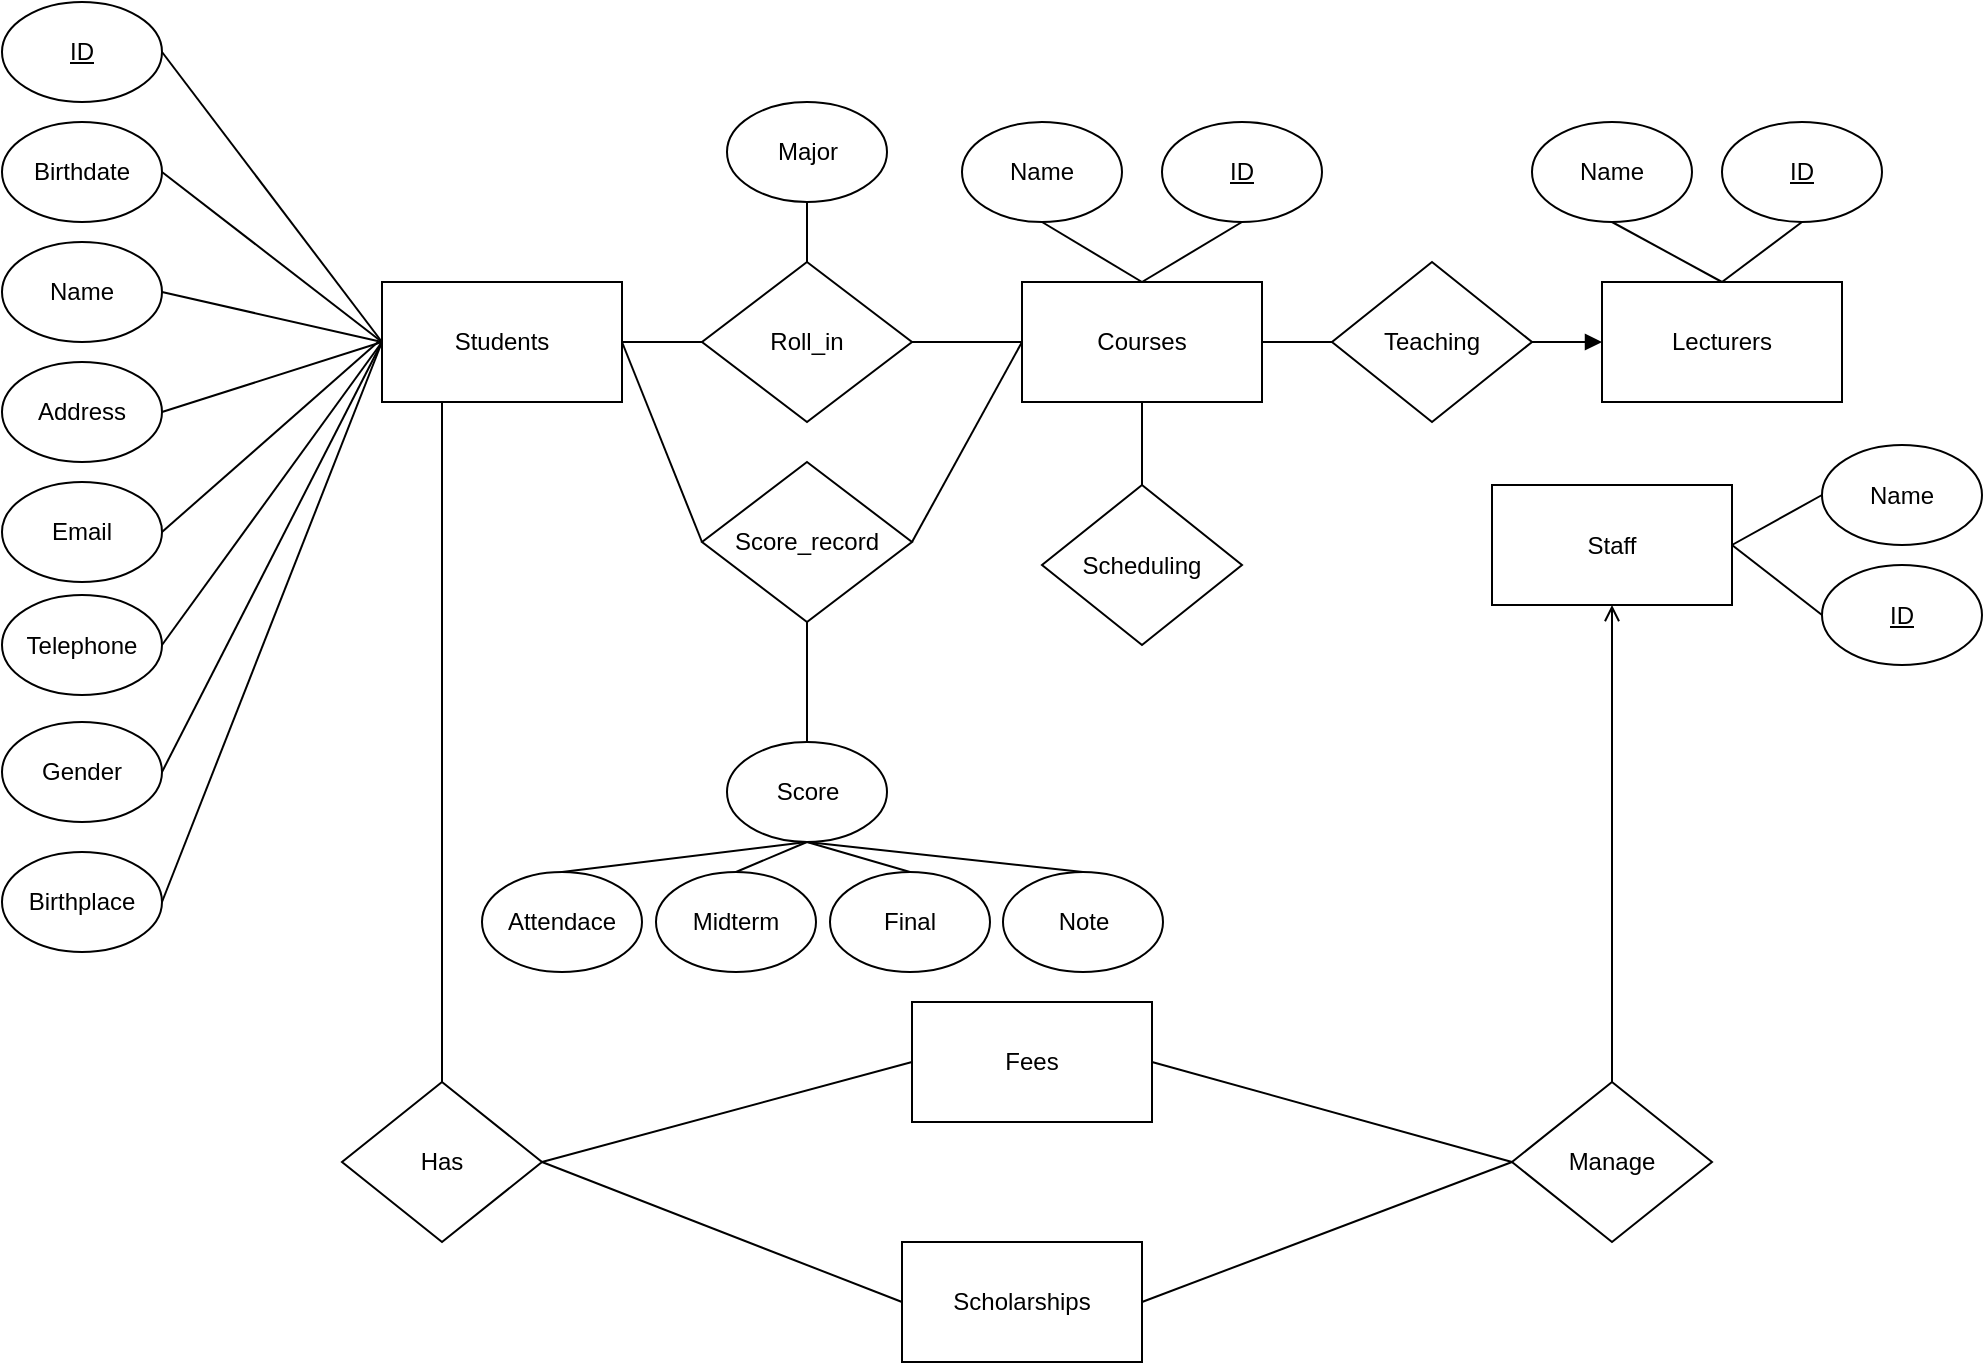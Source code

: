 <mxfile version="10.7.5" type="device"><diagram id="VtIDdDY0OA9iTysN6Mvg" name="Page-1"><mxGraphModel dx="1690" dy="1694" grid="1" gridSize="10" guides="1" tooltips="1" connect="1" arrows="1" fold="1" page="1" pageScale="1" pageWidth="850" pageHeight="1100" math="0" shadow="0"><root><mxCell id="0"/><mxCell id="1" parent="0"/><mxCell id="YmMATUu3jop5N4V1wkjC-1" value="Students" style="rounded=0;whiteSpace=wrap;html=1;" vertex="1" parent="1"><mxGeometry x="100" y="90" width="120" height="60" as="geometry"/></mxCell><mxCell id="YmMATUu3jop5N4V1wkjC-2" value="Courses" style="rounded=0;whiteSpace=wrap;html=1;" vertex="1" parent="1"><mxGeometry x="420" y="90" width="120" height="60" as="geometry"/></mxCell><mxCell id="YmMATUu3jop5N4V1wkjC-4" value="Score_record" style="rhombus;whiteSpace=wrap;html=1;" vertex="1" parent="1"><mxGeometry x="260" y="180" width="105" height="80" as="geometry"/></mxCell><mxCell id="YmMATUu3jop5N4V1wkjC-5" value="Roll_in" style="rhombus;whiteSpace=wrap;html=1;" vertex="1" parent="1"><mxGeometry x="260" y="80" width="105" height="80" as="geometry"/></mxCell><mxCell id="YmMATUu3jop5N4V1wkjC-6" value="Lecturers" style="rounded=0;whiteSpace=wrap;html=1;" vertex="1" parent="1"><mxGeometry x="710" y="90" width="120" height="60" as="geometry"/></mxCell><mxCell id="YmMATUu3jop5N4V1wkjC-7" value="Staff" style="rounded=0;whiteSpace=wrap;html=1;" vertex="1" parent="1"><mxGeometry x="655" y="191.5" width="120" height="60" as="geometry"/></mxCell><mxCell id="YmMATUu3jop5N4V1wkjC-10" value="Scheduling" style="rhombus;whiteSpace=wrap;html=1;" vertex="1" parent="1"><mxGeometry x="430" y="191.5" width="100" height="80" as="geometry"/></mxCell><mxCell id="YmMATUu3jop5N4V1wkjC-11" value="Fees" style="rounded=0;whiteSpace=wrap;html=1;" vertex="1" parent="1"><mxGeometry x="365" y="450" width="120" height="60" as="geometry"/></mxCell><mxCell id="YmMATUu3jop5N4V1wkjC-12" value="Has" style="rhombus;whiteSpace=wrap;html=1;" vertex="1" parent="1"><mxGeometry x="80" y="490" width="100" height="80" as="geometry"/></mxCell><mxCell id="YmMATUu3jop5N4V1wkjC-13" value="Manage" style="rhombus;whiteSpace=wrap;html=1;" vertex="1" parent="1"><mxGeometry x="665" y="490" width="100" height="80" as="geometry"/></mxCell><mxCell id="YmMATUu3jop5N4V1wkjC-14" value="&lt;div&gt;Scholarships&lt;/div&gt;" style="rounded=0;whiteSpace=wrap;html=1;" vertex="1" parent="1"><mxGeometry x="360" y="570" width="120" height="60" as="geometry"/></mxCell><mxCell id="YmMATUu3jop5N4V1wkjC-17" value="&lt;u&gt;ID&lt;/u&gt;" style="ellipse;whiteSpace=wrap;html=1;gradientColor=none;" vertex="1" parent="1"><mxGeometry x="-90" y="-50" width="80" height="50" as="geometry"/></mxCell><mxCell id="YmMATUu3jop5N4V1wkjC-18" value="Name" style="ellipse;whiteSpace=wrap;html=1;gradientColor=none;" vertex="1" parent="1"><mxGeometry x="-90" y="70" width="80" height="50" as="geometry"/></mxCell><mxCell id="YmMATUu3jop5N4V1wkjC-19" value="Birthdate" style="ellipse;whiteSpace=wrap;html=1;gradientColor=none;" vertex="1" parent="1"><mxGeometry x="-90" y="10" width="80" height="50" as="geometry"/></mxCell><mxCell id="YmMATUu3jop5N4V1wkjC-20" value="Gender" style="ellipse;whiteSpace=wrap;html=1;gradientColor=none;" vertex="1" parent="1"><mxGeometry x="-90" y="310" width="80" height="50" as="geometry"/></mxCell><mxCell id="YmMATUu3jop5N4V1wkjC-21" value="Birthplace" style="ellipse;whiteSpace=wrap;html=1;gradientColor=none;" vertex="1" parent="1"><mxGeometry x="-90" y="375" width="80" height="50" as="geometry"/></mxCell><mxCell id="YmMATUu3jop5N4V1wkjC-22" value="Address" style="ellipse;whiteSpace=wrap;html=1;gradientColor=none;" vertex="1" parent="1"><mxGeometry x="-90" y="130" width="80" height="50" as="geometry"/></mxCell><mxCell id="YmMATUu3jop5N4V1wkjC-23" value="Telephone" style="ellipse;whiteSpace=wrap;html=1;gradientColor=none;" vertex="1" parent="1"><mxGeometry x="-90" y="246.5" width="80" height="50" as="geometry"/></mxCell><mxCell id="YmMATUu3jop5N4V1wkjC-24" value="&lt;div&gt;Email&lt;/div&gt;" style="ellipse;whiteSpace=wrap;html=1;gradientColor=none;" vertex="1" parent="1"><mxGeometry x="-90" y="190" width="80" height="50" as="geometry"/></mxCell><mxCell id="YmMATUu3jop5N4V1wkjC-25" value="" style="endArrow=none;html=1;exitX=1;exitY=0.5;exitDx=0;exitDy=0;entryX=0;entryY=0.5;entryDx=0;entryDy=0;" edge="1" parent="1" source="YmMATUu3jop5N4V1wkjC-17" target="YmMATUu3jop5N4V1wkjC-1"><mxGeometry width="50" height="50" relative="1" as="geometry"><mxPoint x="20" y="240" as="sourcePoint"/><mxPoint x="70" y="190" as="targetPoint"/></mxGeometry></mxCell><mxCell id="YmMATUu3jop5N4V1wkjC-26" value="" style="endArrow=none;html=1;exitX=1;exitY=0.5;exitDx=0;exitDy=0;" edge="1" parent="1" source="YmMATUu3jop5N4V1wkjC-19"><mxGeometry width="50" height="50" relative="1" as="geometry"><mxPoint y="-15" as="sourcePoint"/><mxPoint x="100" y="120" as="targetPoint"/></mxGeometry></mxCell><mxCell id="YmMATUu3jop5N4V1wkjC-27" value="" style="endArrow=none;html=1;exitX=1;exitY=0.5;exitDx=0;exitDy=0;" edge="1" parent="1" source="YmMATUu3jop5N4V1wkjC-18"><mxGeometry width="50" height="50" relative="1" as="geometry"><mxPoint y="45" as="sourcePoint"/><mxPoint x="100" y="120" as="targetPoint"/></mxGeometry></mxCell><mxCell id="YmMATUu3jop5N4V1wkjC-28" value="" style="endArrow=none;html=1;exitX=1;exitY=0.5;exitDx=0;exitDy=0;" edge="1" parent="1" source="YmMATUu3jop5N4V1wkjC-22"><mxGeometry width="50" height="50" relative="1" as="geometry"><mxPoint y="105" as="sourcePoint"/><mxPoint x="100" y="120" as="targetPoint"/></mxGeometry></mxCell><mxCell id="YmMATUu3jop5N4V1wkjC-29" value="" style="endArrow=none;html=1;exitX=1;exitY=0.5;exitDx=0;exitDy=0;" edge="1" parent="1" source="YmMATUu3jop5N4V1wkjC-24"><mxGeometry width="50" height="50" relative="1" as="geometry"><mxPoint y="165" as="sourcePoint"/><mxPoint x="98" y="120" as="targetPoint"/></mxGeometry></mxCell><mxCell id="YmMATUu3jop5N4V1wkjC-30" value="" style="endArrow=none;html=1;exitX=1;exitY=0.5;exitDx=0;exitDy=0;entryX=0;entryY=0.5;entryDx=0;entryDy=0;" edge="1" parent="1" source="YmMATUu3jop5N4V1wkjC-23" target="YmMATUu3jop5N4V1wkjC-1"><mxGeometry width="50" height="50" relative="1" as="geometry"><mxPoint x="10" y="175" as="sourcePoint"/><mxPoint x="130" y="150" as="targetPoint"/></mxGeometry></mxCell><mxCell id="YmMATUu3jop5N4V1wkjC-31" value="" style="endArrow=none;html=1;exitX=1;exitY=0.5;exitDx=0;exitDy=0;entryX=0;entryY=0.5;entryDx=0;entryDy=0;" edge="1" parent="1" source="YmMATUu3jop5N4V1wkjC-20" target="YmMATUu3jop5N4V1wkjC-1"><mxGeometry width="50" height="50" relative="1" as="geometry"><mxPoint x="20" y="185" as="sourcePoint"/><mxPoint x="140" y="160" as="targetPoint"/></mxGeometry></mxCell><mxCell id="YmMATUu3jop5N4V1wkjC-32" value="" style="endArrow=none;html=1;exitX=1;exitY=0.5;exitDx=0;exitDy=0;entryX=0;entryY=0.5;entryDx=0;entryDy=0;" edge="1" parent="1" source="YmMATUu3jop5N4V1wkjC-21" target="YmMATUu3jop5N4V1wkjC-1"><mxGeometry width="50" height="50" relative="1" as="geometry"><mxPoint x="30" y="195" as="sourcePoint"/><mxPoint x="150" y="170" as="targetPoint"/></mxGeometry></mxCell><mxCell id="YmMATUu3jop5N4V1wkjC-33" value="" style="endArrow=none;html=1;exitX=1;exitY=0.5;exitDx=0;exitDy=0;entryX=0;entryY=0.5;entryDx=0;entryDy=0;" edge="1" parent="1" source="YmMATUu3jop5N4V1wkjC-1" target="YmMATUu3jop5N4V1wkjC-5"><mxGeometry width="50" height="50" relative="1" as="geometry"><mxPoint x="150" y="260" as="sourcePoint"/><mxPoint x="200" y="210" as="targetPoint"/></mxGeometry></mxCell><mxCell id="YmMATUu3jop5N4V1wkjC-34" value="" style="endArrow=none;html=1;entryX=0;entryY=0.5;entryDx=0;entryDy=0;exitX=1;exitY=0.5;exitDx=0;exitDy=0;" edge="1" parent="1" source="YmMATUu3jop5N4V1wkjC-5" target="YmMATUu3jop5N4V1wkjC-2"><mxGeometry width="50" height="50" relative="1" as="geometry"><mxPoint x="-90" y="620" as="sourcePoint"/><mxPoint x="-40" y="570" as="targetPoint"/></mxGeometry></mxCell><mxCell id="YmMATUu3jop5N4V1wkjC-36" value="Score" style="ellipse;whiteSpace=wrap;html=1;gradientColor=none;" vertex="1" parent="1"><mxGeometry x="272.5" y="320" width="80" height="50" as="geometry"/></mxCell><mxCell id="YmMATUu3jop5N4V1wkjC-37" value="" style="endArrow=none;html=1;entryX=0.5;entryY=0;entryDx=0;entryDy=0;exitX=0.5;exitY=1;exitDx=0;exitDy=0;" edge="1" parent="1" source="YmMATUu3jop5N4V1wkjC-4" target="YmMATUu3jop5N4V1wkjC-36"><mxGeometry width="50" height="50" relative="1" as="geometry"><mxPoint x="-90" y="620" as="sourcePoint"/><mxPoint x="-40" y="570" as="targetPoint"/></mxGeometry></mxCell><mxCell id="YmMATUu3jop5N4V1wkjC-38" value="" style="endArrow=none;html=1;entryX=1;entryY=0.5;entryDx=0;entryDy=0;exitX=0;exitY=0.5;exitDx=0;exitDy=0;" edge="1" parent="1" source="YmMATUu3jop5N4V1wkjC-2" target="YmMATUu3jop5N4V1wkjC-4"><mxGeometry width="50" height="50" relative="1" as="geometry"><mxPoint x="323" y="270" as="sourcePoint"/><mxPoint x="323" y="305" as="targetPoint"/></mxGeometry></mxCell><mxCell id="YmMATUu3jop5N4V1wkjC-39" value="" style="endArrow=none;html=1;entryX=1;entryY=0.5;entryDx=0;entryDy=0;exitX=0;exitY=0.5;exitDx=0;exitDy=0;" edge="1" parent="1" source="YmMATUu3jop5N4V1wkjC-4" target="YmMATUu3jop5N4V1wkjC-1"><mxGeometry width="50" height="50" relative="1" as="geometry"><mxPoint x="430" y="130" as="sourcePoint"/><mxPoint x="375" y="230" as="targetPoint"/></mxGeometry></mxCell><mxCell id="YmMATUu3jop5N4V1wkjC-41" value="Name" style="ellipse;whiteSpace=wrap;html=1;gradientColor=none;" vertex="1" parent="1"><mxGeometry x="390" y="10" width="80" height="50" as="geometry"/></mxCell><mxCell id="YmMATUu3jop5N4V1wkjC-42" value="&lt;u&gt;ID&lt;/u&gt;" style="ellipse;whiteSpace=wrap;html=1;gradientColor=none;" vertex="1" parent="1"><mxGeometry x="490" y="10" width="80" height="50" as="geometry"/></mxCell><mxCell id="YmMATUu3jop5N4V1wkjC-43" value="Major" style="ellipse;whiteSpace=wrap;html=1;gradientColor=none;" vertex="1" parent="1"><mxGeometry x="272.5" width="80" height="50" as="geometry"/></mxCell><mxCell id="YmMATUu3jop5N4V1wkjC-45" value="" style="endArrow=none;html=1;entryX=0.5;entryY=0;entryDx=0;entryDy=0;exitX=0.5;exitY=1;exitDx=0;exitDy=0;" edge="1" parent="1" source="YmMATUu3jop5N4V1wkjC-43" target="YmMATUu3jop5N4V1wkjC-5"><mxGeometry width="50" height="50" relative="1" as="geometry"><mxPoint x="430" y="130" as="sourcePoint"/><mxPoint x="375" y="230" as="targetPoint"/></mxGeometry></mxCell><mxCell id="YmMATUu3jop5N4V1wkjC-46" value="Attendace" style="ellipse;whiteSpace=wrap;html=1;gradientColor=none;" vertex="1" parent="1"><mxGeometry x="150" y="385" width="80" height="50" as="geometry"/></mxCell><mxCell id="YmMATUu3jop5N4V1wkjC-47" value="Midterm" style="ellipse;whiteSpace=wrap;html=1;gradientColor=none;" vertex="1" parent="1"><mxGeometry x="237" y="385" width="80" height="50" as="geometry"/></mxCell><mxCell id="YmMATUu3jop5N4V1wkjC-50" value="Final" style="ellipse;whiteSpace=wrap;html=1;gradientColor=none;" vertex="1" parent="1"><mxGeometry x="324" y="385" width="80" height="50" as="geometry"/></mxCell><mxCell id="YmMATUu3jop5N4V1wkjC-51" value="Note" style="ellipse;whiteSpace=wrap;html=1;gradientColor=none;" vertex="1" parent="1"><mxGeometry x="410.5" y="385" width="80" height="50" as="geometry"/></mxCell><mxCell id="YmMATUu3jop5N4V1wkjC-53" value="" style="endArrow=none;html=1;entryX=0.5;entryY=1;entryDx=0;entryDy=0;exitX=0.5;exitY=0;exitDx=0;exitDy=0;" edge="1" parent="1" source="YmMATUu3jop5N4V1wkjC-46" target="YmMATUu3jop5N4V1wkjC-36"><mxGeometry width="50" height="50" relative="1" as="geometry"><mxPoint x="250" y="335" as="sourcePoint"/><mxPoint x="210" y="235" as="targetPoint"/></mxGeometry></mxCell><mxCell id="YmMATUu3jop5N4V1wkjC-54" value="" style="endArrow=none;html=1;entryX=0.5;entryY=1;entryDx=0;entryDy=0;exitX=0.5;exitY=0;exitDx=0;exitDy=0;" edge="1" parent="1" source="YmMATUu3jop5N4V1wkjC-47" target="YmMATUu3jop5N4V1wkjC-36"><mxGeometry width="50" height="50" relative="1" as="geometry"><mxPoint x="260" y="345" as="sourcePoint"/><mxPoint x="220" y="245" as="targetPoint"/></mxGeometry></mxCell><mxCell id="YmMATUu3jop5N4V1wkjC-55" value="" style="endArrow=none;html=1;exitX=0.5;exitY=0;exitDx=0;exitDy=0;entryX=0.5;entryY=1;entryDx=0;entryDy=0;" edge="1" parent="1" source="YmMATUu3jop5N4V1wkjC-50" target="YmMATUu3jop5N4V1wkjC-36"><mxGeometry width="50" height="50" relative="1" as="geometry"><mxPoint x="270" y="355" as="sourcePoint"/><mxPoint x="320" y="330" as="targetPoint"/></mxGeometry></mxCell><mxCell id="YmMATUu3jop5N4V1wkjC-56" value="" style="endArrow=none;html=1;entryX=0.5;entryY=1;entryDx=0;entryDy=0;exitX=0.5;exitY=0;exitDx=0;exitDy=0;" edge="1" parent="1" source="YmMATUu3jop5N4V1wkjC-51" target="YmMATUu3jop5N4V1wkjC-36"><mxGeometry width="50" height="50" relative="1" as="geometry"><mxPoint x="280" y="365" as="sourcePoint"/><mxPoint x="240" y="265" as="targetPoint"/></mxGeometry></mxCell><mxCell id="YmMATUu3jop5N4V1wkjC-59" value="" style="endArrow=none;html=1;entryX=0.5;entryY=0;entryDx=0;entryDy=0;exitX=0.5;exitY=1;exitDx=0;exitDy=0;" edge="1" parent="1" source="YmMATUu3jop5N4V1wkjC-41" target="YmMATUu3jop5N4V1wkjC-2"><mxGeometry width="50" height="50" relative="1" as="geometry"><mxPoint x="323" y="60" as="sourcePoint"/><mxPoint x="323" y="90" as="targetPoint"/></mxGeometry></mxCell><mxCell id="YmMATUu3jop5N4V1wkjC-60" value="" style="endArrow=none;html=1;entryX=0.5;entryY=0;entryDx=0;entryDy=0;exitX=0.5;exitY=1;exitDx=0;exitDy=0;" edge="1" parent="1" source="YmMATUu3jop5N4V1wkjC-42" target="YmMATUu3jop5N4V1wkjC-2"><mxGeometry width="50" height="50" relative="1" as="geometry"><mxPoint x="430" y="70" as="sourcePoint"/><mxPoint x="490" y="100" as="targetPoint"/></mxGeometry></mxCell><mxCell id="YmMATUu3jop5N4V1wkjC-62" value="" style="endArrow=none;html=1;entryX=0.25;entryY=1;entryDx=0;entryDy=0;exitX=0.5;exitY=0;exitDx=0;exitDy=0;startArrow=none;startFill=0;endFill=0;" edge="1" parent="1" source="YmMATUu3jop5N4V1wkjC-12" target="YmMATUu3jop5N4V1wkjC-1"><mxGeometry width="50" height="50" relative="1" as="geometry"><mxPoint x="430" y="130" as="sourcePoint"/><mxPoint x="375" y="230" as="targetPoint"/></mxGeometry></mxCell><mxCell id="YmMATUu3jop5N4V1wkjC-63" value="" style="endArrow=none;html=1;entryX=0;entryY=0.5;entryDx=0;entryDy=0;exitX=1;exitY=0.5;exitDx=0;exitDy=0;" edge="1" parent="1" source="YmMATUu3jop5N4V1wkjC-12" target="YmMATUu3jop5N4V1wkjC-14"><mxGeometry width="50" height="50" relative="1" as="geometry"><mxPoint x="140" y="450" as="sourcePoint"/><mxPoint x="140" y="160" as="targetPoint"/><Array as="points"/></mxGeometry></mxCell><mxCell id="YmMATUu3jop5N4V1wkjC-64" value="" style="endArrow=none;html=1;entryX=1;entryY=0.5;entryDx=0;entryDy=0;exitX=0;exitY=0.5;exitDx=0;exitDy=0;" edge="1" parent="1" source="YmMATUu3jop5N4V1wkjC-11" target="YmMATUu3jop5N4V1wkjC-12"><mxGeometry width="50" height="50" relative="1" as="geometry"><mxPoint x="150" y="460" as="sourcePoint"/><mxPoint x="150" y="170" as="targetPoint"/><Array as="points"/></mxGeometry></mxCell><mxCell id="YmMATUu3jop5N4V1wkjC-65" value="Teaching" style="rhombus;whiteSpace=wrap;html=1;" vertex="1" parent="1"><mxGeometry x="575" y="80" width="100" height="80" as="geometry"/></mxCell><mxCell id="YmMATUu3jop5N4V1wkjC-66" value="" style="endArrow=none;html=1;entryX=0;entryY=0.5;entryDx=0;entryDy=0;exitX=1;exitY=0.5;exitDx=0;exitDy=0;startArrow=none;startFill=0;" edge="1" parent="1" source="YmMATUu3jop5N4V1wkjC-2" target="YmMATUu3jop5N4V1wkjC-65"><mxGeometry width="50" height="50" relative="1" as="geometry"><mxPoint x="520" y="110" as="sourcePoint"/><mxPoint x="575" y="110" as="targetPoint"/></mxGeometry></mxCell><mxCell id="YmMATUu3jop5N4V1wkjC-67" value="" style="endArrow=block;html=1;entryX=0;entryY=0.5;entryDx=0;entryDy=0;exitX=1;exitY=0.5;exitDx=0;exitDy=0;endFill=1;" edge="1" parent="1" source="YmMATUu3jop5N4V1wkjC-65" target="YmMATUu3jop5N4V1wkjC-6"><mxGeometry width="50" height="50" relative="1" as="geometry"><mxPoint x="650" y="180" as="sourcePoint"/><mxPoint x="440" y="140" as="targetPoint"/></mxGeometry></mxCell><mxCell id="YmMATUu3jop5N4V1wkjC-68" value="Name" style="ellipse;whiteSpace=wrap;html=1;gradientColor=none;" vertex="1" parent="1"><mxGeometry x="675" y="10" width="80" height="50" as="geometry"/></mxCell><mxCell id="YmMATUu3jop5N4V1wkjC-69" value="&lt;u&gt;ID&lt;/u&gt;" style="ellipse;whiteSpace=wrap;html=1;gradientColor=none;" vertex="1" parent="1"><mxGeometry x="770" y="10" width="80" height="50" as="geometry"/></mxCell><mxCell id="YmMATUu3jop5N4V1wkjC-70" value="" style="endArrow=none;html=1;entryX=0.5;entryY=0;entryDx=0;entryDy=0;exitX=0.5;exitY=1;exitDx=0;exitDy=0;" edge="1" parent="1" source="YmMATUu3jop5N4V1wkjC-69" target="YmMATUu3jop5N4V1wkjC-6"><mxGeometry width="50" height="50" relative="1" as="geometry"><mxPoint x="810" y="60" as="sourcePoint"/><mxPoint x="760" y="90" as="targetPoint"/></mxGeometry></mxCell><mxCell id="YmMATUu3jop5N4V1wkjC-71" value="" style="endArrow=none;html=1;entryX=0.5;entryY=0;entryDx=0;entryDy=0;exitX=0.5;exitY=1;exitDx=0;exitDy=0;" edge="1" parent="1" source="YmMATUu3jop5N4V1wkjC-68" target="YmMATUu3jop5N4V1wkjC-6"><mxGeometry width="50" height="50" relative="1" as="geometry"><mxPoint x="440" y="70" as="sourcePoint"/><mxPoint x="490" y="100" as="targetPoint"/></mxGeometry></mxCell><mxCell id="YmMATUu3jop5N4V1wkjC-73" value="" style="endArrow=open;html=1;entryX=0.5;entryY=1;entryDx=0;entryDy=0;exitX=0.5;exitY=0;exitDx=0;exitDy=0;endFill=0;" edge="1" parent="1" source="YmMATUu3jop5N4V1wkjC-13" target="YmMATUu3jop5N4V1wkjC-7"><mxGeometry width="50" height="50" relative="1" as="geometry"><mxPoint x="140" y="450" as="sourcePoint"/><mxPoint x="140" y="160" as="targetPoint"/></mxGeometry></mxCell><mxCell id="YmMATUu3jop5N4V1wkjC-74" value="" style="endArrow=none;html=1;entryX=1;entryY=0.5;entryDx=0;entryDy=0;exitX=0;exitY=0.5;exitDx=0;exitDy=0;" edge="1" parent="1" source="YmMATUu3jop5N4V1wkjC-13" target="YmMATUu3jop5N4V1wkjC-11"><mxGeometry width="50" height="50" relative="1" as="geometry"><mxPoint x="370" y="440" as="sourcePoint"/><mxPoint x="220" y="480" as="targetPoint"/><Array as="points"/></mxGeometry></mxCell><mxCell id="YmMATUu3jop5N4V1wkjC-75" value="" style="endArrow=none;html=1;entryX=1;entryY=0.5;entryDx=0;entryDy=0;exitX=0;exitY=0.5;exitDx=0;exitDy=0;" edge="1" parent="1" source="YmMATUu3jop5N4V1wkjC-13" target="YmMATUu3jop5N4V1wkjC-14"><mxGeometry width="50" height="50" relative="1" as="geometry"><mxPoint x="350" y="460" as="sourcePoint"/><mxPoint x="200" y="500" as="targetPoint"/><Array as="points"/></mxGeometry></mxCell><mxCell id="YmMATUu3jop5N4V1wkjC-76" value="" style="endArrow=none;html=1;entryX=0.5;entryY=0;entryDx=0;entryDy=0;exitX=0.5;exitY=1;exitDx=0;exitDy=0;" edge="1" parent="1" source="YmMATUu3jop5N4V1wkjC-2" target="YmMATUu3jop5N4V1wkjC-10"><mxGeometry width="50" height="50" relative="1" as="geometry"><mxPoint x="323" y="270" as="sourcePoint"/><mxPoint x="323" y="330" as="targetPoint"/></mxGeometry></mxCell><mxCell id="YmMATUu3jop5N4V1wkjC-77" value="Name" style="ellipse;whiteSpace=wrap;html=1;gradientColor=none;" vertex="1" parent="1"><mxGeometry x="820" y="171.5" width="80" height="50" as="geometry"/></mxCell><mxCell id="YmMATUu3jop5N4V1wkjC-78" value="&lt;u&gt;ID&lt;/u&gt;" style="ellipse;whiteSpace=wrap;html=1;gradientColor=none;" vertex="1" parent="1"><mxGeometry x="820" y="231.5" width="80" height="50" as="geometry"/></mxCell><mxCell id="YmMATUu3jop5N4V1wkjC-79" value="" style="endArrow=none;html=1;entryX=1;entryY=0.5;entryDx=0;entryDy=0;exitX=0;exitY=0.5;exitDx=0;exitDy=0;" edge="1" parent="1" source="YmMATUu3jop5N4V1wkjC-77" target="YmMATUu3jop5N4V1wkjC-7"><mxGeometry width="50" height="50" relative="1" as="geometry"><mxPoint x="820" y="70" as="sourcePoint"/><mxPoint x="780" y="100" as="targetPoint"/></mxGeometry></mxCell><mxCell id="YmMATUu3jop5N4V1wkjC-80" value="" style="endArrow=none;html=1;entryX=1;entryY=0.5;entryDx=0;entryDy=0;exitX=0;exitY=0.5;exitDx=0;exitDy=0;" edge="1" parent="1" source="YmMATUu3jop5N4V1wkjC-78" target="YmMATUu3jop5N4V1wkjC-7"><mxGeometry width="50" height="50" relative="1" as="geometry"><mxPoint x="820" y="70" as="sourcePoint"/><mxPoint x="780" y="100" as="targetPoint"/></mxGeometry></mxCell></root></mxGraphModel></diagram></mxfile>